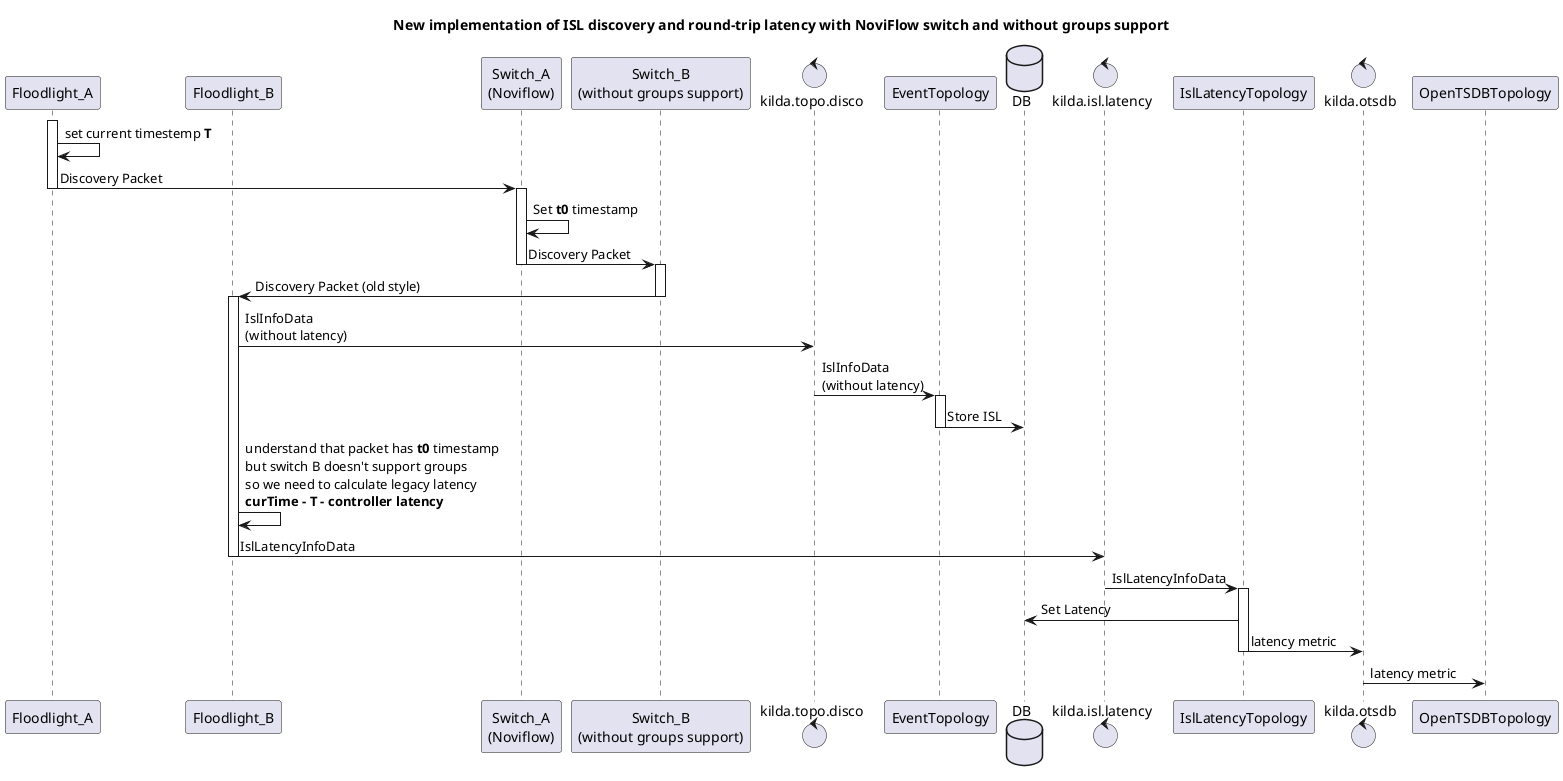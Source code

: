 @startuml
title New implementation of ISL discovery and round-trip latency with NoviFlow switch and without groups support

participant Floodlight_A as FLA
participant Floodlight_B as FLB
participant "Switch_A\n(Noviflow)" as SWA
participant "Switch_B\n(without groups support)" as SWB
control kilda.topo.disco as DI
participant EventTopology as EV
database DB
control kilda.isl.latency as LT
participant IslLatencyTopology as ILT
control kilda.otsdb as OTSDB
participant OpenTSDBTopology as OTOP
activate FLA
FLA -> FLA : set current timestemp **T**
FLA -> SWA : Discovery Packet
deactivate FLA
activate SWA
SWA -> SWA : Set **t0** timestamp
SWA -> SWB : Discovery Packet
deactivate SWA
activate SWB
SWB -> FLB : Discovery Packet (old style)
deactivate SWB
activate FLB
FLB -> DI : IslInfoData\n(without latency)
DI -> EV : IslInfoData\n(without latency)
activate EV
EV -> DB : Store ISL
deactivate EV
FLB -> FLB : understand that packet has **t0** timestamp\nbut switch B doesn't support groups\nso we need to calculate legacy latency \n**curTime - T - controller latency**
FLB -> LT : IslLatencyInfoData
deactivate FLB
LT -> ILT : IslLatencyInfoData
activate ILT
ILT -> DB : Set Latency
ILT -> OTSDB : latency metric
deactivate ILT
OTSDB -> OTOP : latency metric

@enduml
